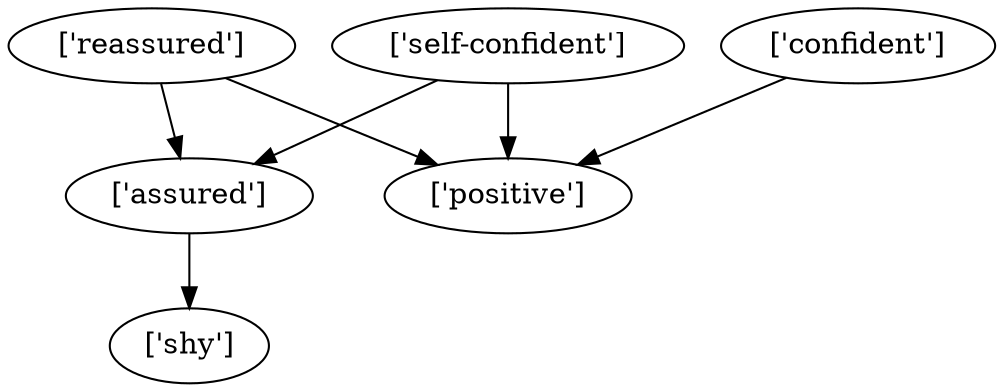 strict digraph  {
	"['assured']" -> "['shy']";
	"['self-confident']" -> "['assured']";
	"['self-confident']" -> "['positive']";
	"['confident']" -> "['positive']";
	"['reassured']" -> "['assured']";
	"['reassured']" -> "['positive']";
}
